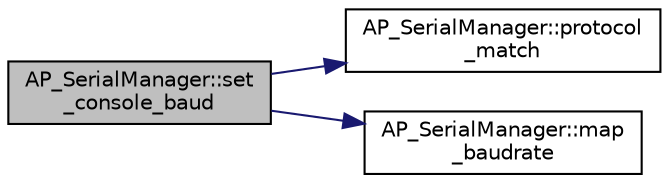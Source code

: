 digraph "AP_SerialManager::set_console_baud"
{
 // INTERACTIVE_SVG=YES
  edge [fontname="Helvetica",fontsize="10",labelfontname="Helvetica",labelfontsize="10"];
  node [fontname="Helvetica",fontsize="10",shape=record];
  rankdir="LR";
  Node1 [label="AP_SerialManager::set\l_console_baud",height=0.2,width=0.4,color="black", fillcolor="grey75", style="filled" fontcolor="black"];
  Node1 -> Node2 [color="midnightblue",fontsize="10",style="solid",fontname="Helvetica"];
  Node2 [label="AP_SerialManager::protocol\l_match",height=0.2,width=0.4,color="black", fillcolor="white", style="filled",URL="$classAP__SerialManager.html#a0b9318b2cf0f61a6e13d46a125dc038b"];
  Node1 -> Node3 [color="midnightblue",fontsize="10",style="solid",fontname="Helvetica"];
  Node3 [label="AP_SerialManager::map\l_baudrate",height=0.2,width=0.4,color="black", fillcolor="white", style="filled",URL="$classAP__SerialManager.html#aa445402c0b13741d3d67ad2685e8eab5"];
}
